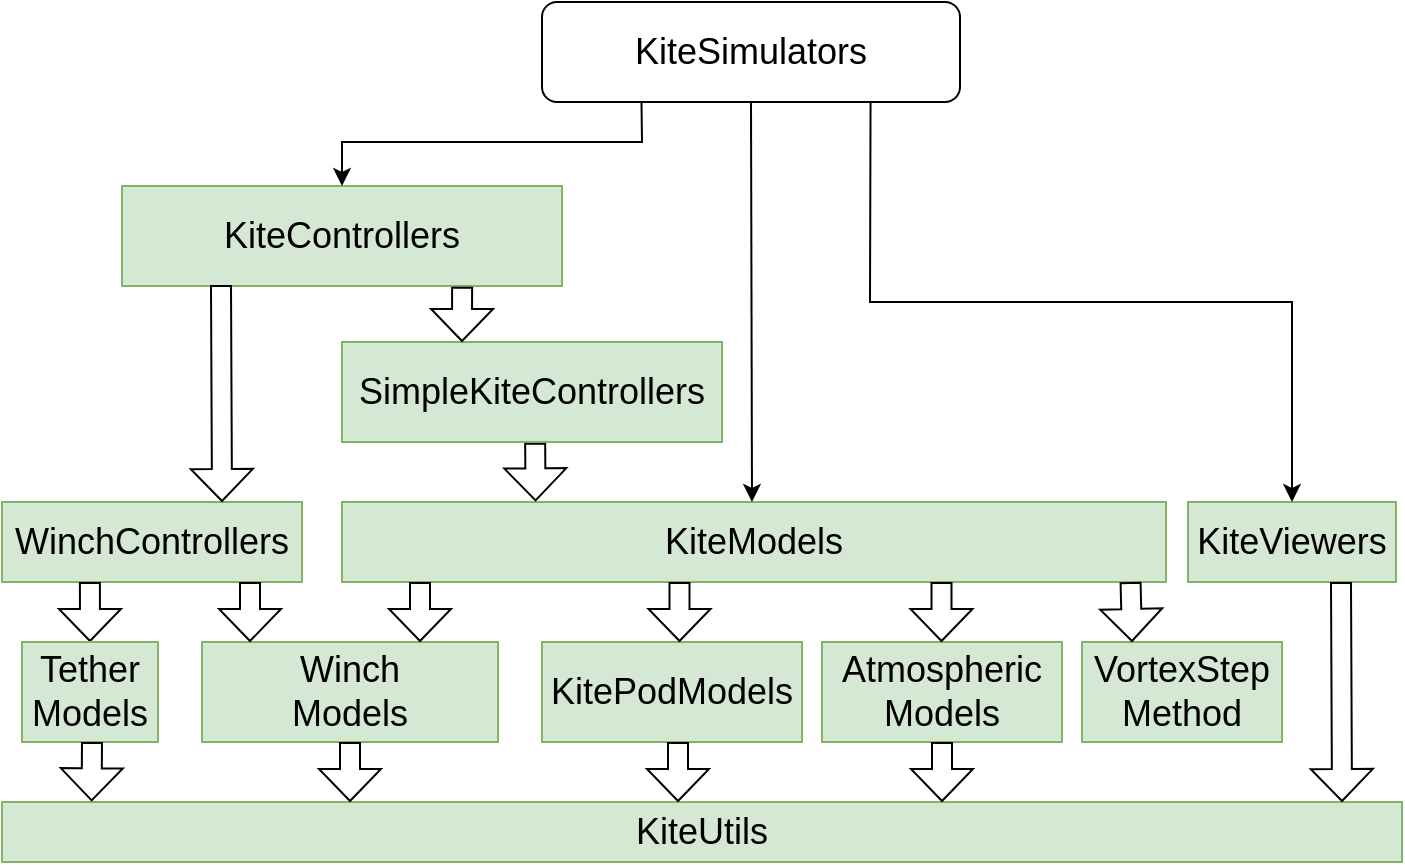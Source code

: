 <mxfile version="27.0.5">
  <diagram name="Page-1" id="Y8P_ToEHPjoud8pdxcnv">
    <mxGraphModel dx="2304" dy="966" grid="1" gridSize="10" guides="1" tooltips="1" connect="1" arrows="1" fold="1" page="1" pageScale="1" pageWidth="1169" pageHeight="827" math="0" shadow="0">
      <root>
        <mxCell id="0" />
        <mxCell id="1" parent="0" />
        <mxCell id="N4C-Un-x5EWSpbtfsNaI-2" value="KiteSimulators" style="rounded=1;whiteSpace=wrap;html=1;fontSize=18;" parent="1" vertex="1">
          <mxGeometry x="340" y="120" width="209" height="50" as="geometry" />
        </mxCell>
        <mxCell id="N4C-Un-x5EWSpbtfsNaI-3" value="KiteControllers" style="rounded=0;whiteSpace=wrap;html=1;fontSize=18;fillColor=#d5e8d4;strokeColor=#82b366;" parent="1" vertex="1">
          <mxGeometry x="130" y="212" width="220" height="50" as="geometry" />
        </mxCell>
        <mxCell id="N4C-Un-x5EWSpbtfsNaI-4" value="KiteModels" style="rounded=0;whiteSpace=wrap;html=1;fontSize=18;fillColor=#d5e8d4;strokeColor=#82b366;" parent="1" vertex="1">
          <mxGeometry x="240" y="370" width="412" height="40" as="geometry" />
        </mxCell>
        <mxCell id="N4C-Un-x5EWSpbtfsNaI-5" value="&lt;font style=&quot;font-size: 18px;&quot;&gt;KiteViewers&lt;/font&gt;" style="rounded=0;whiteSpace=wrap;html=1;fillColor=#d5e8d4;strokeColor=#82b366;" parent="1" vertex="1">
          <mxGeometry x="663" y="370" width="104" height="40" as="geometry" />
        </mxCell>
        <mxCell id="N4C-Un-x5EWSpbtfsNaI-6" value="KitePodModels" style="rounded=0;whiteSpace=wrap;html=1;fontSize=18;fillColor=#d5e8d4;strokeColor=#82b366;" parent="1" vertex="1">
          <mxGeometry x="340" y="440" width="130" height="50" as="geometry" />
        </mxCell>
        <mxCell id="N4C-Un-x5EWSpbtfsNaI-7" value="Winch&lt;br&gt;Models" style="rounded=0;whiteSpace=wrap;html=1;fontSize=18;fillColor=#d5e8d4;strokeColor=#82b366;" parent="1" vertex="1">
          <mxGeometry x="170" y="440" width="148" height="50" as="geometry" />
        </mxCell>
        <mxCell id="N4C-Un-x5EWSpbtfsNaI-8" value="Atmospheric&lt;br style=&quot;font-size: 18px;&quot;&gt;Models" style="rounded=0;whiteSpace=wrap;html=1;fontSize=18;fillColor=#d5e8d4;strokeColor=#82b366;" parent="1" vertex="1">
          <mxGeometry x="480" y="440" width="120" height="50" as="geometry" />
        </mxCell>
        <mxCell id="N4C-Un-x5EWSpbtfsNaI-9" value="KiteUtils" style="rounded=0;whiteSpace=wrap;html=1;fontSize=18;fillColor=#d5e8d4;strokeColor=#82b366;" parent="1" vertex="1">
          <mxGeometry x="70" y="520" width="700" height="30" as="geometry" />
        </mxCell>
        <mxCell id="N4C-Un-x5EWSpbtfsNaI-10" value="VortexStep&lt;br&gt;Method" style="rounded=0;whiteSpace=wrap;html=1;fontSize=18;fillColor=#d5e8d4;strokeColor=#82b366;" parent="1" vertex="1">
          <mxGeometry x="610" y="440" width="100" height="50" as="geometry" />
        </mxCell>
        <mxCell id="N4C-Un-x5EWSpbtfsNaI-11" value="" style="shape=flexArrow;endArrow=classic;html=1;rounded=0;exitX=0.75;exitY=1;exitDx=0;exitDy=0;endSize=5;" parent="1" edge="1">
          <mxGeometry width="50" height="50" relative="1" as="geometry">
            <mxPoint x="739.5" y="410" as="sourcePoint" />
            <mxPoint x="740" y="520" as="targetPoint" />
          </mxGeometry>
        </mxCell>
        <mxCell id="N4C-Un-x5EWSpbtfsNaI-14" value="" style="shape=flexArrow;endArrow=classic;html=1;rounded=0;exitX=0.5;exitY=1;exitDx=0;exitDy=0;endSize=5;" parent="1" source="N4C-Un-x5EWSpbtfsNaI-8" edge="1">
          <mxGeometry width="50" height="50" relative="1" as="geometry">
            <mxPoint x="515" y="620" as="sourcePoint" />
            <mxPoint x="540" y="520" as="targetPoint" />
          </mxGeometry>
        </mxCell>
        <mxCell id="N4C-Un-x5EWSpbtfsNaI-15" value="" style="shape=flexArrow;endArrow=classic;html=1;rounded=0;exitX=0.5;exitY=1;exitDx=0;exitDy=0;endSize=5;" parent="1" source="N4C-Un-x5EWSpbtfsNaI-7" edge="1">
          <mxGeometry width="50" height="50" relative="1" as="geometry">
            <mxPoint x="480" y="620" as="sourcePoint" />
            <mxPoint x="244" y="520" as="targetPoint" />
          </mxGeometry>
        </mxCell>
        <mxCell id="N4C-Un-x5EWSpbtfsNaI-16" value="" style="shape=flexArrow;endArrow=classic;html=1;rounded=0;entryX=0.25;entryY=0;entryDx=0;entryDy=0;exitX=0.957;exitY=1;exitDx=0;exitDy=0;exitPerimeter=0;endSize=5;" parent="1" source="N4C-Un-x5EWSpbtfsNaI-4" target="N4C-Un-x5EWSpbtfsNaI-10" edge="1">
          <mxGeometry width="50" height="50" relative="1" as="geometry">
            <mxPoint x="630" y="411" as="sourcePoint" />
            <mxPoint x="620" y="400" as="targetPoint" />
          </mxGeometry>
        </mxCell>
        <mxCell id="N4C-Un-x5EWSpbtfsNaI-17" value="" style="endArrow=classic;html=1;rounded=0;exitX=0.786;exitY=1;exitDx=0;exitDy=0;exitPerimeter=0;entryX=0.5;entryY=0;entryDx=0;entryDy=0;" parent="1" source="N4C-Un-x5EWSpbtfsNaI-2" target="N4C-Un-x5EWSpbtfsNaI-5" edge="1">
          <mxGeometry width="50" height="50" relative="1" as="geometry">
            <mxPoint x="560" y="450" as="sourcePoint" />
            <mxPoint x="610" y="400" as="targetPoint" />
            <Array as="points">
              <mxPoint x="504" y="270" />
              <mxPoint x="715" y="270" />
            </Array>
          </mxGeometry>
        </mxCell>
        <mxCell id="N4C-Un-x5EWSpbtfsNaI-18" value="" style="endArrow=classic;html=1;rounded=0;exitX=0.5;exitY=1;exitDx=0;exitDy=0;" parent="1" edge="1" source="N4C-Un-x5EWSpbtfsNaI-2">
          <mxGeometry width="50" height="50" relative="1" as="geometry">
            <mxPoint x="450.487" y="250.5" as="sourcePoint" />
            <mxPoint x="445" y="370" as="targetPoint" />
          </mxGeometry>
        </mxCell>
        <mxCell id="uQSQgJfefN-RtMgLlMw3-2" value="" style="shape=flexArrow;endArrow=classic;html=1;rounded=0;exitX=0.689;exitY=1.007;exitDx=0;exitDy=0;endSize=5;exitPerimeter=0;entryX=0.099;entryY=-0.008;entryDx=0;entryDy=0;entryPerimeter=0;" parent="1" edge="1">
          <mxGeometry width="50" height="50" relative="1" as="geometry">
            <mxPoint x="336.58" y="340.35" as="sourcePoint" />
            <mxPoint x="336.788" y="369.68" as="targetPoint" />
          </mxGeometry>
        </mxCell>
        <mxCell id="uQSQgJfefN-RtMgLlMw3-3" value="" style="shape=flexArrow;endArrow=classic;html=1;rounded=0;exitX=0.5;exitY=1;exitDx=0;exitDy=0;endSize=5;" parent="1" edge="1">
          <mxGeometry width="50" height="50" relative="1" as="geometry">
            <mxPoint x="279" y="410" as="sourcePoint" />
            <mxPoint x="279" y="440" as="targetPoint" />
          </mxGeometry>
        </mxCell>
        <mxCell id="uQSQgJfefN-RtMgLlMw3-4" value="" style="shape=flexArrow;endArrow=classic;html=1;rounded=0;exitX=0.5;exitY=1;exitDx=0;exitDy=0;endSize=5;" parent="1" edge="1">
          <mxGeometry width="50" height="50" relative="1" as="geometry">
            <mxPoint x="408.75" y="410" as="sourcePoint" />
            <mxPoint x="408.75" y="440" as="targetPoint" />
          </mxGeometry>
        </mxCell>
        <mxCell id="uQSQgJfefN-RtMgLlMw3-5" value="" style="shape=flexArrow;endArrow=classic;html=1;rounded=0;exitX=0.5;exitY=1;exitDx=0;exitDy=0;endSize=5;" parent="1" edge="1">
          <mxGeometry width="50" height="50" relative="1" as="geometry">
            <mxPoint x="539.75" y="410" as="sourcePoint" />
            <mxPoint x="539.75" y="440" as="targetPoint" />
          </mxGeometry>
        </mxCell>
        <mxCell id="uQSQgJfefN-RtMgLlMw3-6" value="" style="shape=flexArrow;endArrow=classic;html=1;rounded=0;exitX=0.5;exitY=1;exitDx=0;exitDy=0;endSize=5;" parent="1" edge="1">
          <mxGeometry width="50" height="50" relative="1" as="geometry">
            <mxPoint x="408" y="490" as="sourcePoint" />
            <mxPoint x="408" y="520" as="targetPoint" />
          </mxGeometry>
        </mxCell>
        <mxCell id="2" value="WinchControllers" style="rounded=0;whiteSpace=wrap;html=1;fontSize=18;fillColor=#d5e8d4;strokeColor=#82b366;" parent="1" vertex="1">
          <mxGeometry x="70" y="370" width="150" height="40" as="geometry" />
        </mxCell>
        <mxCell id="1TTXjIdlgFR5T8ntonZF-2" value="" style="shape=flexArrow;endArrow=classic;html=1;rounded=0;endSize=5;entryX=0.099;entryY=-0.008;entryDx=0;entryDy=0;entryPerimeter=0;exitX=0.225;exitY=0.99;exitDx=0;exitDy=0;exitPerimeter=0;" parent="1" edge="1" source="N4C-Un-x5EWSpbtfsNaI-3">
          <mxGeometry width="50" height="50" relative="1" as="geometry">
            <mxPoint x="180" y="270" as="sourcePoint" />
            <mxPoint x="180" y="370" as="targetPoint" />
          </mxGeometry>
        </mxCell>
        <mxCell id="1TTXjIdlgFR5T8ntonZF-3" value="" style="shape=flexArrow;endArrow=classic;html=1;rounded=0;exitX=0.293;exitY=1;exitDx=0;exitDy=0;endSize=5;exitPerimeter=0;entryX=0.5;entryY=0;entryDx=0;entryDy=0;entryPerimeter=0;" parent="1" edge="1" target="LUYnW9cEE_eyNmXwnV7u-6" source="2">
          <mxGeometry width="50" height="50" relative="1" as="geometry">
            <mxPoint x="118.45" y="409" as="sourcePoint" />
            <mxPoint x="116.968" y="438" as="targetPoint" />
          </mxGeometry>
        </mxCell>
        <mxCell id="1TTXjIdlgFR5T8ntonZF-4" value="" style="endArrow=classic;html=1;rounded=0;entryX=0.5;entryY=0;entryDx=0;entryDy=0;exitX=0.238;exitY=0.993;exitDx=0;exitDy=0;jumpStyle=none;exitPerimeter=0;" parent="1" source="N4C-Un-x5EWSpbtfsNaI-2" target="N4C-Un-x5EWSpbtfsNaI-3" edge="1">
          <mxGeometry width="50" height="50" relative="1" as="geometry">
            <mxPoint x="392" y="170" as="sourcePoint" />
            <mxPoint x="239" y="210" as="targetPoint" />
            <Array as="points">
              <mxPoint x="390" y="190" />
              <mxPoint x="240" y="190" />
            </Array>
          </mxGeometry>
        </mxCell>
        <mxCell id="LUYnW9cEE_eyNmXwnV7u-2" value="SimpleKiteControllers" style="rounded=0;whiteSpace=wrap;html=1;fontSize=18;fillColor=#d5e8d4;strokeColor=#82b366;" vertex="1" parent="1">
          <mxGeometry x="240" y="290" width="190" height="50" as="geometry" />
        </mxCell>
        <mxCell id="LUYnW9cEE_eyNmXwnV7u-4" value="" style="shape=flexArrow;endArrow=classic;html=1;rounded=0;endSize=5;exitX=0.773;exitY=1.007;exitDx=0;exitDy=0;exitPerimeter=0;" edge="1" parent="1" source="N4C-Un-x5EWSpbtfsNaI-3">
          <mxGeometry width="50" height="50" relative="1" as="geometry">
            <mxPoint x="300" y="270" as="sourcePoint" />
            <mxPoint x="300" y="290" as="targetPoint" />
          </mxGeometry>
        </mxCell>
        <mxCell id="LUYnW9cEE_eyNmXwnV7u-5" value="" style="shape=flexArrow;endArrow=classic;html=1;rounded=0;exitX=0.5;exitY=1;exitDx=0;exitDy=0;endSize=5;" edge="1" parent="1">
          <mxGeometry width="50" height="50" relative="1" as="geometry">
            <mxPoint x="194" y="410" as="sourcePoint" />
            <mxPoint x="194" y="440" as="targetPoint" />
          </mxGeometry>
        </mxCell>
        <mxCell id="LUYnW9cEE_eyNmXwnV7u-6" value="Tether&lt;br&gt;Models" style="rounded=0;whiteSpace=wrap;html=1;fontSize=18;fillColor=#d5e8d4;strokeColor=#82b366;" vertex="1" parent="1">
          <mxGeometry x="80" y="440" width="68" height="50" as="geometry" />
        </mxCell>
        <mxCell id="LUYnW9cEE_eyNmXwnV7u-7" value="" style="shape=flexArrow;endArrow=classic;html=1;rounded=0;exitX=0.5;exitY=1;exitDx=0;exitDy=0;endSize=5;entryX=0.064;entryY=-0.011;entryDx=0;entryDy=0;entryPerimeter=0;" edge="1" parent="1" target="N4C-Un-x5EWSpbtfsNaI-9">
          <mxGeometry width="50" height="50" relative="1" as="geometry">
            <mxPoint x="115" y="490" as="sourcePoint" />
            <mxPoint x="116" y="520" as="targetPoint" />
          </mxGeometry>
        </mxCell>
      </root>
    </mxGraphModel>
  </diagram>
</mxfile>
